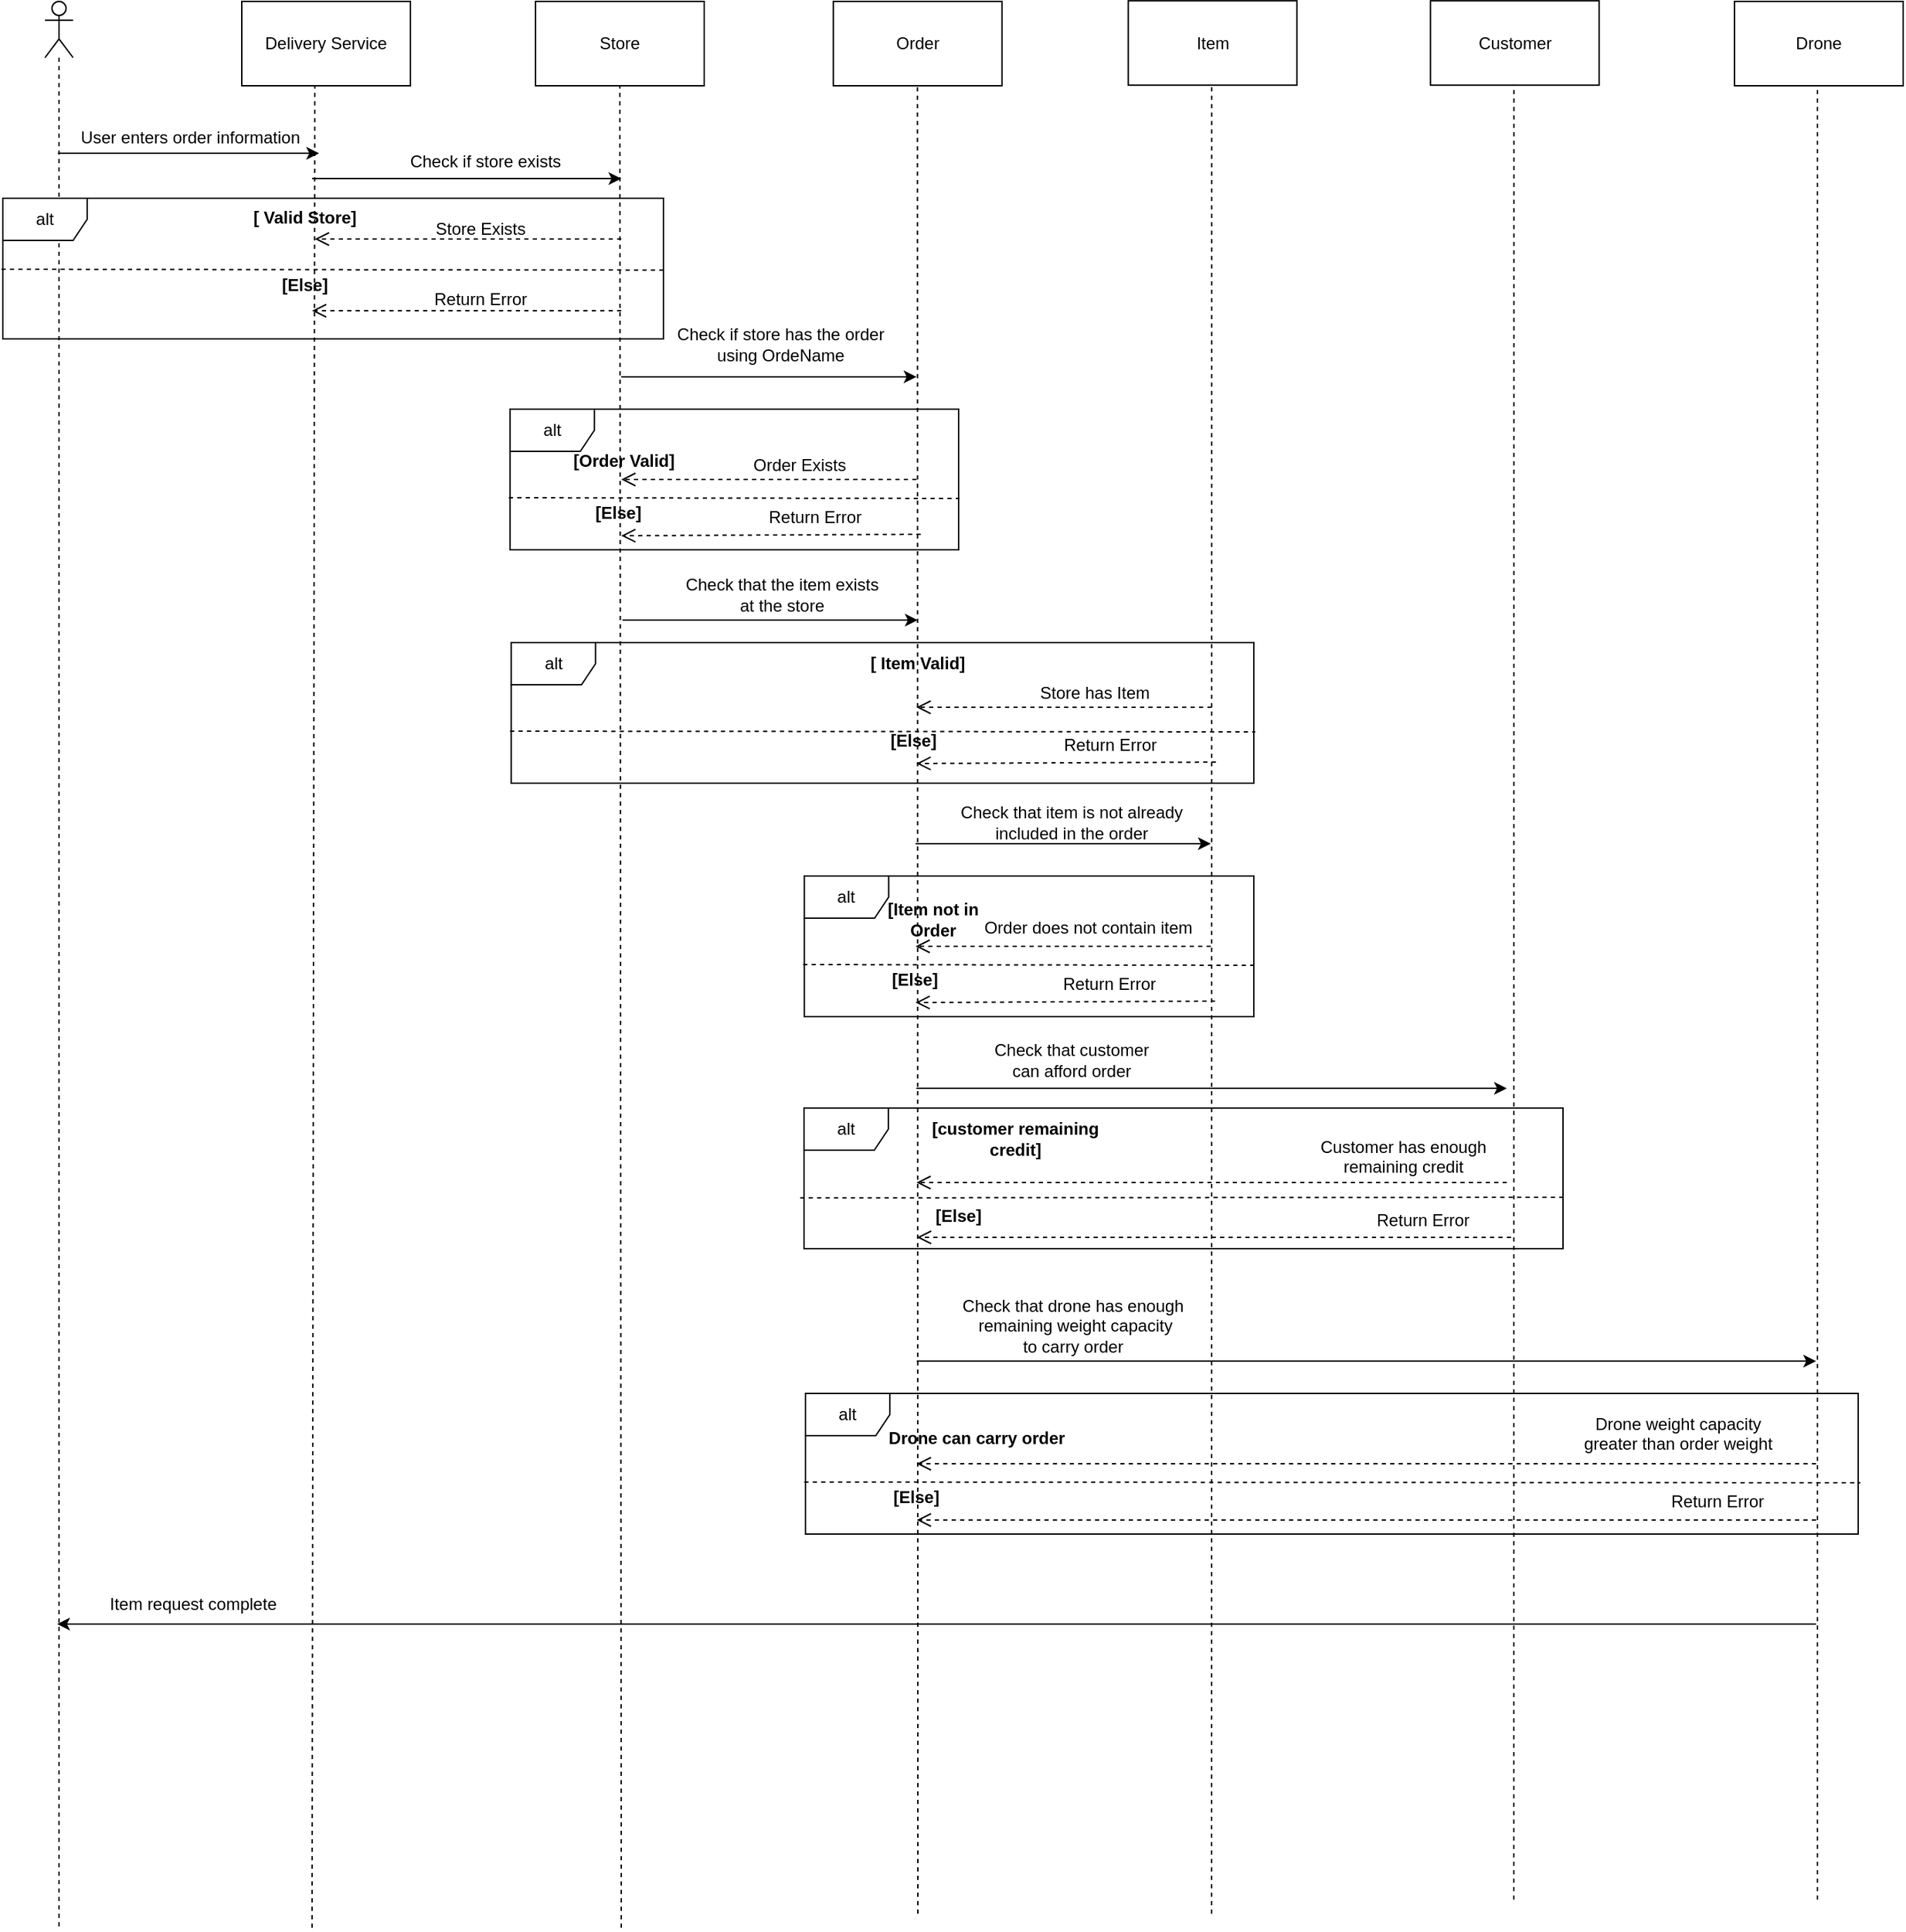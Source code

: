<mxfile version="20.4.1" type="device"><diagram id="RrzMQk9OTCliuZEpM83d" name="Page-1"><mxGraphModel dx="2470" dy="1090" grid="1" gridSize="10" guides="1" tooltips="1" connect="1" arrows="1" fold="1" page="0" pageScale="1" pageWidth="1169" pageHeight="827" math="0" shadow="0"><root><mxCell id="0"/><mxCell id="1" parent="0"/><mxCell id="dsHJB3VrWpbsA3qOWXt5-1" value="Store" style="rounded=0;whiteSpace=wrap;html=1;" parent="1" vertex="1"><mxGeometry x="249" y="160" width="120" height="60" as="geometry"/></mxCell><mxCell id="dsHJB3VrWpbsA3qOWXt5-2" value="Delivery Service" style="rounded=0;whiteSpace=wrap;html=1;" parent="1" vertex="1"><mxGeometry x="40" y="160" width="120" height="60" as="geometry"/></mxCell><mxCell id="dsHJB3VrWpbsA3qOWXt5-3" value="Item" style="rounded=0;whiteSpace=wrap;html=1;" parent="1" vertex="1"><mxGeometry x="670.7" y="159.58" width="120" height="60" as="geometry"/></mxCell><mxCell id="dsHJB3VrWpbsA3qOWXt5-4" value="Customer" style="rounded=0;whiteSpace=wrap;html=1;" parent="1" vertex="1"><mxGeometry x="885.7" y="159.58" width="120" height="60" as="geometry"/></mxCell><mxCell id="dsHJB3VrWpbsA3qOWXt5-5" value="Drone" style="rounded=0;whiteSpace=wrap;html=1;" parent="1" vertex="1"><mxGeometry x="1102" y="160" width="120" height="60" as="geometry"/></mxCell><mxCell id="dsHJB3VrWpbsA3qOWXt5-6" value="" style="shape=umlLifeline;participant=umlActor;perimeter=lifelinePerimeter;whiteSpace=wrap;html=1;container=1;collapsible=0;recursiveResize=0;verticalAlign=top;spacingTop=36;outlineConnect=0;rounded=0;" parent="1" vertex="1"><mxGeometry x="-100" y="160" width="20" height="1370" as="geometry"/></mxCell><mxCell id="dsHJB3VrWpbsA3qOWXt5-7" value="alt" style="shape=umlFrame;whiteSpace=wrap;html=1;rounded=0;" parent="1" vertex="1"><mxGeometry x="-130" y="300" width="470" height="100" as="geometry"/></mxCell><mxCell id="dsHJB3VrWpbsA3qOWXt5-8" value="" style="endArrow=classic;html=1;rounded=0;" parent="1" edge="1"><mxGeometry width="50" height="50" relative="1" as="geometry"><mxPoint x="-90.75" y="268" as="sourcePoint"/><mxPoint x="95.0" y="268" as="targetPoint"/><Array as="points"><mxPoint x="-30" y="268"/></Array></mxGeometry></mxCell><mxCell id="dsHJB3VrWpbsA3qOWXt5-9" value="User enters order information" style="text;html=1;align=center;verticalAlign=middle;resizable=0;points=[];autosize=1;strokeColor=none;fillColor=none;rounded=0;" parent="1" vertex="1"><mxGeometry x="-87" y="242" width="180" height="30" as="geometry"/></mxCell><mxCell id="dsHJB3VrWpbsA3qOWXt5-10" value="" style="endArrow=classic;html=1;rounded=0;" parent="1" edge="1"><mxGeometry width="50" height="50" relative="1" as="geometry"><mxPoint x="90" y="286" as="sourcePoint"/><mxPoint x="310" y="286" as="targetPoint"/></mxGeometry></mxCell><mxCell id="dsHJB3VrWpbsA3qOWXt5-11" value="Check if store exists" style="text;html=1;align=center;verticalAlign=middle;resizable=0;points=[];autosize=1;strokeColor=none;fillColor=none;rounded=0;" parent="1" vertex="1"><mxGeometry x="148" y="259" width="130" height="30" as="geometry"/></mxCell><mxCell id="dsHJB3VrWpbsA3qOWXt5-12" value="" style="endArrow=none;dashed=1;html=1;rounded=0;entryX=0.433;entryY=0.993;entryDx=0;entryDy=0;entryPerimeter=0;" parent="1" target="dsHJB3VrWpbsA3qOWXt5-2" edge="1"><mxGeometry width="50" height="50" relative="1" as="geometry"><mxPoint x="90" y="1530" as="sourcePoint"/><mxPoint x="600" y="360" as="targetPoint"/></mxGeometry></mxCell><mxCell id="dsHJB3VrWpbsA3qOWXt5-13" value="" style="endArrow=none;dashed=1;html=1;rounded=0;entryX=0.433;entryY=0.993;entryDx=0;entryDy=0;entryPerimeter=0;" parent="1" edge="1"><mxGeometry width="50" height="50" relative="1" as="geometry"><mxPoint x="730" y="1520" as="sourcePoint"/><mxPoint x="730.08" y="219.58" as="targetPoint"/></mxGeometry></mxCell><mxCell id="dsHJB3VrWpbsA3qOWXt5-14" value="" style="endArrow=none;dashed=1;html=1;rounded=0;entryX=0.433;entryY=0.993;entryDx=0;entryDy=0;entryPerimeter=0;" parent="1" edge="1"><mxGeometry width="50" height="50" relative="1" as="geometry"><mxPoint x="945" y="1510" as="sourcePoint"/><mxPoint x="945.08" y="219.16" as="targetPoint"/></mxGeometry></mxCell><mxCell id="dsHJB3VrWpbsA3qOWXt5-15" value="" style="endArrow=none;dashed=1;html=1;rounded=0;" parent="1" edge="1"><mxGeometry width="50" height="50" relative="1" as="geometry"><mxPoint x="1161" y="1510" as="sourcePoint"/><mxPoint x="1161" y="220" as="targetPoint"/></mxGeometry></mxCell><mxCell id="dsHJB3VrWpbsA3qOWXt5-16" value="" style="endArrow=none;dashed=1;html=1;rounded=0;entryX=0.433;entryY=0.993;entryDx=0;entryDy=0;entryPerimeter=0;" parent="1" edge="1"><mxGeometry width="50" height="50" relative="1" as="geometry"><mxPoint x="310" y="1530" as="sourcePoint"/><mxPoint x="309" y="220" as="targetPoint"/></mxGeometry></mxCell><mxCell id="dsHJB3VrWpbsA3qOWXt5-17" value="&lt;b&gt;[ Valid Store]&lt;/b&gt;" style="text;html=1;strokeColor=none;fillColor=none;align=center;verticalAlign=middle;whiteSpace=wrap;rounded=0;" parent="1" vertex="1"><mxGeometry x="40" y="299" width="90" height="30" as="geometry"/></mxCell><mxCell id="dsHJB3VrWpbsA3qOWXt5-18" value="[Else]" style="text;html=1;strokeColor=none;fillColor=none;align=center;verticalAlign=middle;whiteSpace=wrap;rounded=0;fontStyle=1;" parent="1" vertex="1"><mxGeometry x="55" y="347" width="60" height="30" as="geometry"/></mxCell><mxCell id="dsHJB3VrWpbsA3qOWXt5-19" value="" style="endArrow=none;dashed=1;html=1;rounded=0;exitX=-0.002;exitY=0.505;exitDx=0;exitDy=0;exitPerimeter=0;entryX=0.999;entryY=0.511;entryDx=0;entryDy=0;entryPerimeter=0;" parent="1" source="dsHJB3VrWpbsA3qOWXt5-7" target="dsHJB3VrWpbsA3qOWXt5-7" edge="1"><mxGeometry width="50" height="50" relative="1" as="geometry"><mxPoint x="-130" y="375" as="sourcePoint"/><mxPoint x="350" y="351" as="targetPoint"/></mxGeometry></mxCell><mxCell id="dsHJB3VrWpbsA3qOWXt5-20" value="" style="html=1;verticalAlign=bottom;endArrow=open;dashed=1;endSize=8;rounded=0;" parent="1" edge="1"><mxGeometry relative="1" as="geometry"><mxPoint x="310" y="380" as="sourcePoint"/><mxPoint x="90" y="380" as="targetPoint"/></mxGeometry></mxCell><mxCell id="dsHJB3VrWpbsA3qOWXt5-21" value="Return Error" style="text;align=center;fontStyle=0;verticalAlign=middle;spacingLeft=3;spacingRight=3;strokeColor=none;rotatable=0;points=[[0,0.5],[1,0.5]];portConstraint=eastwest;rounded=0;" parent="1" vertex="1"><mxGeometry x="170" y="358" width="80" height="26" as="geometry"/></mxCell><mxCell id="dsHJB3VrWpbsA3qOWXt5-22" value="" style="html=1;verticalAlign=bottom;endArrow=open;dashed=1;endSize=8;rounded=0;" parent="1" edge="1"><mxGeometry relative="1" as="geometry"><mxPoint x="310" y="329" as="sourcePoint"/><mxPoint x="92" y="329" as="targetPoint"/></mxGeometry></mxCell><mxCell id="dsHJB3VrWpbsA3qOWXt5-23" value="Store Exists" style="text;align=center;fontStyle=0;verticalAlign=middle;spacingLeft=3;spacingRight=3;strokeColor=none;rotatable=0;points=[[0,0.5],[1,0.5]];portConstraint=eastwest;rounded=0;" parent="1" vertex="1"><mxGeometry x="170" y="308" width="80" height="26" as="geometry"/></mxCell><mxCell id="dsHJB3VrWpbsA3qOWXt5-54" value="" style="endArrow=none;dashed=1;html=1;rounded=0;entryX=0.433;entryY=0.993;entryDx=0;entryDy=0;entryPerimeter=0;" parent="1" edge="1"><mxGeometry width="50" height="50" relative="1" as="geometry"><mxPoint x="521" y="1520" as="sourcePoint"/><mxPoint x="520.7" y="214.29" as="targetPoint"/></mxGeometry></mxCell><mxCell id="dsHJB3VrWpbsA3qOWXt5-55" value="Order" style="rounded=0;whiteSpace=wrap;html=1;" parent="1" vertex="1"><mxGeometry x="460.85" y="160" width="120" height="60" as="geometry"/></mxCell><mxCell id="CzWyegDwwO0FUd5Y9Xh--1" value="alt" style="shape=umlFrame;whiteSpace=wrap;html=1;rounded=0;" parent="1" vertex="1"><mxGeometry x="230.85" y="450" width="319.15" height="100" as="geometry"/></mxCell><mxCell id="CzWyegDwwO0FUd5Y9Xh--2" value="" style="endArrow=classic;html=1;rounded=0;" parent="1" edge="1"><mxGeometry width="50" height="50" relative="1" as="geometry"><mxPoint x="310" y="427" as="sourcePoint"/><mxPoint x="520" y="427" as="targetPoint"/></mxGeometry></mxCell><mxCell id="CzWyegDwwO0FUd5Y9Xh--3" value="Check if store has the order &lt;br&gt;using OrdeName" style="text;html=1;align=center;verticalAlign=middle;resizable=0;points=[];autosize=1;strokeColor=none;fillColor=none;rounded=0;" parent="1" vertex="1"><mxGeometry x="338" y="384" width="170" height="40" as="geometry"/></mxCell><mxCell id="CzWyegDwwO0FUd5Y9Xh--10" value="&lt;b&gt;[Order Valid]&lt;/b&gt;" style="text;html=1;strokeColor=none;fillColor=none;align=center;verticalAlign=middle;whiteSpace=wrap;rounded=0;" parent="1" vertex="1"><mxGeometry x="264" y="472" width="96" height="30" as="geometry"/></mxCell><mxCell id="CzWyegDwwO0FUd5Y9Xh--11" value="[Else]" style="text;html=1;strokeColor=none;fillColor=none;align=center;verticalAlign=middle;whiteSpace=wrap;rounded=0;fontStyle=1;" parent="1" vertex="1"><mxGeometry x="278" y="509" width="60" height="30" as="geometry"/></mxCell><mxCell id="CzWyegDwwO0FUd5Y9Xh--12" value="" style="html=1;verticalAlign=bottom;endArrow=open;dashed=1;endSize=8;rounded=0;" parent="1" edge="1"><mxGeometry relative="1" as="geometry"><mxPoint x="523" y="539" as="sourcePoint"/><mxPoint x="310" y="540" as="targetPoint"/></mxGeometry></mxCell><mxCell id="CzWyegDwwO0FUd5Y9Xh--13" value="Return Error" style="text;align=center;fontStyle=0;verticalAlign=middle;spacingLeft=3;spacingRight=3;strokeColor=none;rotatable=0;points=[[0,0.5],[1,0.5]];portConstraint=eastwest;rounded=0;" parent="1" vertex="1"><mxGeometry x="408" y="513" width="80" height="26" as="geometry"/></mxCell><mxCell id="CzWyegDwwO0FUd5Y9Xh--14" value="" style="html=1;verticalAlign=bottom;endArrow=open;dashed=1;endSize=8;rounded=0;" parent="1" edge="1"><mxGeometry relative="1" as="geometry"><mxPoint x="520" y="500" as="sourcePoint"/><mxPoint x="310" y="500" as="targetPoint"/></mxGeometry></mxCell><mxCell id="CzWyegDwwO0FUd5Y9Xh--15" value="Order Exists" style="text;align=center;fontStyle=0;verticalAlign=middle;spacingLeft=3;spacingRight=3;strokeColor=none;rotatable=0;points=[[0,0.5],[1,0.5]];portConstraint=eastwest;rounded=0;" parent="1" vertex="1"><mxGeometry x="397" y="476" width="80" height="26" as="geometry"/></mxCell><mxCell id="CzWyegDwwO0FUd5Y9Xh--16" value="" style="endArrow=none;dashed=1;html=1;rounded=0;exitX=-0.002;exitY=0.505;exitDx=0;exitDy=0;exitPerimeter=0;entryX=1.002;entryY=0.635;entryDx=0;entryDy=0;entryPerimeter=0;" parent="1" target="CzWyegDwwO0FUd5Y9Xh--1" edge="1"><mxGeometry width="50" height="50" relative="1" as="geometry"><mxPoint x="230.0" y="513" as="sourcePoint"/><mxPoint x="710.96" y="513.5" as="targetPoint"/></mxGeometry></mxCell><mxCell id="CzWyegDwwO0FUd5Y9Xh--20" value="alt" style="shape=umlFrame;whiteSpace=wrap;html=1;rounded=0;" parent="1" vertex="1"><mxGeometry x="231.7" y="616" width="528.3" height="100" as="geometry"/></mxCell><mxCell id="CzWyegDwwO0FUd5Y9Xh--21" value="" style="endArrow=classic;html=1;rounded=0;" parent="1" edge="1"><mxGeometry width="50" height="50" relative="1" as="geometry"><mxPoint x="310.85" y="600.0" as="sourcePoint"/><mxPoint x="520.85" y="600.0" as="targetPoint"/></mxGeometry></mxCell><mxCell id="CzWyegDwwO0FUd5Y9Xh--22" value="Check that the item exists &lt;br&gt;at the store" style="text;html=1;align=center;verticalAlign=middle;resizable=0;points=[];autosize=1;strokeColor=none;fillColor=none;rounded=0;" parent="1" vertex="1"><mxGeometry x="343.85" y="562" width="160" height="40" as="geometry"/></mxCell><mxCell id="CzWyegDwwO0FUd5Y9Xh--23" value="&lt;b&gt;[ Item Valid]&lt;/b&gt;" style="text;html=1;strokeColor=none;fillColor=none;align=center;verticalAlign=middle;whiteSpace=wrap;rounded=0;" parent="1" vertex="1"><mxGeometry x="472.85" y="616" width="96" height="30" as="geometry"/></mxCell><mxCell id="CzWyegDwwO0FUd5Y9Xh--24" value="[Else]" style="text;html=1;strokeColor=none;fillColor=none;align=center;verticalAlign=middle;whiteSpace=wrap;rounded=0;fontStyle=1;" parent="1" vertex="1"><mxGeometry x="488" y="671" width="60" height="30" as="geometry"/></mxCell><mxCell id="CzWyegDwwO0FUd5Y9Xh--25" value="" style="html=1;verticalAlign=bottom;endArrow=open;dashed=1;endSize=8;rounded=0;" parent="1" edge="1"><mxGeometry relative="1" as="geometry"><mxPoint x="733.0" y="701" as="sourcePoint"/><mxPoint x="520" y="702" as="targetPoint"/></mxGeometry></mxCell><mxCell id="CzWyegDwwO0FUd5Y9Xh--26" value="Return Error" style="text;align=center;fontStyle=0;verticalAlign=middle;spacingLeft=3;spacingRight=3;strokeColor=none;rotatable=0;points=[[0,0.5],[1,0.5]];portConstraint=eastwest;rounded=0;" parent="1" vertex="1"><mxGeometry x="618" y="675" width="80" height="26" as="geometry"/></mxCell><mxCell id="CzWyegDwwO0FUd5Y9Xh--27" value="" style="html=1;verticalAlign=bottom;endArrow=open;dashed=1;endSize=8;rounded=0;" parent="1" edge="1"><mxGeometry relative="1" as="geometry"><mxPoint x="730" y="662" as="sourcePoint"/><mxPoint x="520" y="662" as="targetPoint"/></mxGeometry></mxCell><mxCell id="CzWyegDwwO0FUd5Y9Xh--28" value="Store has Item" style="text;align=center;fontStyle=0;verticalAlign=middle;spacingLeft=3;spacingRight=3;strokeColor=none;rotatable=0;points=[[0,0.5],[1,0.5]];portConstraint=eastwest;rounded=0;" parent="1" vertex="1"><mxGeometry x="607" y="638" width="80" height="26" as="geometry"/></mxCell><mxCell id="CzWyegDwwO0FUd5Y9Xh--29" value="" style="endArrow=none;dashed=1;html=1;rounded=0;exitX=-0.002;exitY=0.505;exitDx=0;exitDy=0;exitPerimeter=0;entryX=1.002;entryY=0.635;entryDx=0;entryDy=0;entryPerimeter=0;" parent="1" target="CzWyegDwwO0FUd5Y9Xh--20" edge="1"><mxGeometry width="50" height="50" relative="1" as="geometry"><mxPoint x="230.85" y="679" as="sourcePoint"/><mxPoint x="711.81" y="679.5" as="targetPoint"/></mxGeometry></mxCell><mxCell id="CzWyegDwwO0FUd5Y9Xh--30" value="alt" style="shape=umlFrame;whiteSpace=wrap;html=1;rounded=0;" parent="1" vertex="1"><mxGeometry x="440.23" y="782" width="319.77" height="100" as="geometry"/></mxCell><mxCell id="CzWyegDwwO0FUd5Y9Xh--31" value="" style="endArrow=classic;html=1;rounded=0;" parent="1" edge="1"><mxGeometry width="50" height="50" relative="1" as="geometry"><mxPoint x="519.38" y="759.0" as="sourcePoint"/><mxPoint x="729.38" y="759.0" as="targetPoint"/></mxGeometry></mxCell><mxCell id="CzWyegDwwO0FUd5Y9Xh--32" value="Check that item is not already&lt;br&gt;included in the order" style="text;html=1;align=center;verticalAlign=middle;resizable=0;points=[];autosize=1;strokeColor=none;fillColor=none;rounded=0;" parent="1" vertex="1"><mxGeometry x="540.38" y="724" width="180" height="40" as="geometry"/></mxCell><mxCell id="CzWyegDwwO0FUd5Y9Xh--33" value="&lt;b&gt;[Item not in Order&lt;/b&gt;" style="text;html=1;strokeColor=none;fillColor=none;align=center;verticalAlign=middle;whiteSpace=wrap;rounded=0;" parent="1" vertex="1"><mxGeometry x="484.38" y="798" width="96" height="30" as="geometry"/></mxCell><mxCell id="CzWyegDwwO0FUd5Y9Xh--34" value="[Else]" style="text;html=1;strokeColor=none;fillColor=none;align=center;verticalAlign=middle;whiteSpace=wrap;rounded=0;fontStyle=1;" parent="1" vertex="1"><mxGeometry x="489.38" y="841" width="60" height="30" as="geometry"/></mxCell><mxCell id="CzWyegDwwO0FUd5Y9Xh--35" value="" style="html=1;verticalAlign=bottom;endArrow=open;dashed=1;endSize=8;rounded=0;" parent="1" edge="1"><mxGeometry relative="1" as="geometry"><mxPoint x="732.38" y="871" as="sourcePoint"/><mxPoint x="519.38" y="872" as="targetPoint"/></mxGeometry></mxCell><mxCell id="CzWyegDwwO0FUd5Y9Xh--36" value="Return Error" style="text;align=center;fontStyle=0;verticalAlign=middle;spacingLeft=3;spacingRight=3;strokeColor=none;rotatable=0;points=[[0,0.5],[1,0.5]];portConstraint=eastwest;rounded=0;" parent="1" vertex="1"><mxGeometry x="617.38" y="845" width="80" height="26" as="geometry"/></mxCell><mxCell id="CzWyegDwwO0FUd5Y9Xh--37" value="" style="html=1;verticalAlign=bottom;endArrow=open;dashed=1;endSize=8;rounded=0;" parent="1" edge="1"><mxGeometry relative="1" as="geometry"><mxPoint x="729.38" y="832" as="sourcePoint"/><mxPoint x="519.38" y="832" as="targetPoint"/></mxGeometry></mxCell><mxCell id="CzWyegDwwO0FUd5Y9Xh--38" value="Order does not contain item" style="text;align=center;fontStyle=0;verticalAlign=middle;spacingLeft=3;spacingRight=3;strokeColor=none;rotatable=0;points=[[0,0.5],[1,0.5]];portConstraint=eastwest;rounded=0;" parent="1" vertex="1"><mxGeometry x="602.38" y="805" width="80" height="26" as="geometry"/></mxCell><mxCell id="CzWyegDwwO0FUd5Y9Xh--39" value="" style="endArrow=none;dashed=1;html=1;rounded=0;exitX=-0.002;exitY=0.505;exitDx=0;exitDy=0;exitPerimeter=0;entryX=1.002;entryY=0.635;entryDx=0;entryDy=0;entryPerimeter=0;" parent="1" target="CzWyegDwwO0FUd5Y9Xh--30" edge="1"><mxGeometry width="50" height="50" relative="1" as="geometry"><mxPoint x="439.38" y="845" as="sourcePoint"/><mxPoint x="920.34" y="845.5" as="targetPoint"/></mxGeometry></mxCell><mxCell id="CzWyegDwwO0FUd5Y9Xh--45" value="alt" style="shape=umlFrame;whiteSpace=wrap;html=1;rounded=0;" parent="1" vertex="1"><mxGeometry x="440" y="947" width="540" height="100" as="geometry"/></mxCell><mxCell id="CzWyegDwwO0FUd5Y9Xh--46" value="" style="endArrow=classic;html=1;rounded=0;" parent="1" edge="1"><mxGeometry width="50" height="50" relative="1" as="geometry"><mxPoint x="520" y="933" as="sourcePoint"/><mxPoint x="940" y="933" as="targetPoint"/></mxGeometry></mxCell><mxCell id="CzWyegDwwO0FUd5Y9Xh--47" value="Check that customer &lt;br&gt;can afford order" style="text;html=1;align=center;verticalAlign=middle;resizable=0;points=[];autosize=1;strokeColor=none;fillColor=none;rounded=0;" parent="1" vertex="1"><mxGeometry x="565.38" y="893" width="130" height="40" as="geometry"/></mxCell><mxCell id="CzWyegDwwO0FUd5Y9Xh--48" value="&lt;b&gt;[customer remaining credit]&lt;/b&gt;" style="text;html=1;strokeColor=none;fillColor=none;align=center;verticalAlign=middle;whiteSpace=wrap;rounded=0;" parent="1" vertex="1"><mxGeometry x="530" y="954" width="121.38" height="30" as="geometry"/></mxCell><mxCell id="CzWyegDwwO0FUd5Y9Xh--49" value="[Else]" style="text;html=1;strokeColor=none;fillColor=none;align=center;verticalAlign=middle;whiteSpace=wrap;rounded=0;fontStyle=1;" parent="1" vertex="1"><mxGeometry x="520.38" y="1009" width="60" height="30" as="geometry"/></mxCell><mxCell id="CzWyegDwwO0FUd5Y9Xh--50" value="" style="html=1;verticalAlign=bottom;endArrow=open;dashed=1;endSize=8;rounded=0;entryX=0;entryY=1;entryDx=0;entryDy=0;" parent="1" target="CzWyegDwwO0FUd5Y9Xh--49" edge="1"><mxGeometry relative="1" as="geometry"><mxPoint x="943.0" y="1039.0" as="sourcePoint"/><mxPoint x="730" y="1040" as="targetPoint"/></mxGeometry></mxCell><mxCell id="CzWyegDwwO0FUd5Y9Xh--51" value="Return Error" style="text;align=center;fontStyle=0;verticalAlign=middle;spacingLeft=3;spacingRight=3;strokeColor=none;rotatable=0;points=[[0,0.5],[1,0.5]];portConstraint=eastwest;rounded=0;" parent="1" vertex="1"><mxGeometry x="840.53" y="1013" width="80" height="26" as="geometry"/></mxCell><mxCell id="CzWyegDwwO0FUd5Y9Xh--52" value="" style="html=1;verticalAlign=bottom;endArrow=open;dashed=1;endSize=8;rounded=0;" parent="1" edge="1"><mxGeometry relative="1" as="geometry"><mxPoint x="940" y="1000" as="sourcePoint"/><mxPoint x="520" y="1000" as="targetPoint"/></mxGeometry></mxCell><mxCell id="CzWyegDwwO0FUd5Y9Xh--53" value="Customer has enough &#10;remaining credit" style="text;align=center;fontStyle=0;verticalAlign=middle;spacingLeft=3;spacingRight=3;strokeColor=none;rotatable=0;points=[[0,0.5],[1,0.5]];portConstraint=eastwest;rounded=0;" parent="1" vertex="1"><mxGeometry x="826.53" y="968" width="80" height="26" as="geometry"/></mxCell><mxCell id="CzWyegDwwO0FUd5Y9Xh--54" value="" style="endArrow=none;dashed=1;html=1;rounded=0;exitX=-0.005;exitY=0.639;exitDx=0;exitDy=0;exitPerimeter=0;entryX=1.002;entryY=0.635;entryDx=0;entryDy=0;entryPerimeter=0;" parent="1" source="CzWyegDwwO0FUd5Y9Xh--45" target="CzWyegDwwO0FUd5Y9Xh--45" edge="1"><mxGeometry width="50" height="50" relative="1" as="geometry"><mxPoint x="231.7" y="1047" as="sourcePoint"/><mxPoint x="712.66" y="1047.5" as="targetPoint"/></mxGeometry></mxCell><mxCell id="CzWyegDwwO0FUd5Y9Xh--55" value="alt" style="shape=umlFrame;whiteSpace=wrap;html=1;rounded=0;" parent="1" vertex="1"><mxGeometry x="441.08" y="1150" width="748.92" height="100" as="geometry"/></mxCell><mxCell id="CzWyegDwwO0FUd5Y9Xh--56" value="" style="endArrow=classic;html=1;rounded=0;" parent="1" edge="1"><mxGeometry width="50" height="50" relative="1" as="geometry"><mxPoint x="520.23" y="1127.0" as="sourcePoint"/><mxPoint x="1160" y="1127" as="targetPoint"/></mxGeometry></mxCell><mxCell id="CzWyegDwwO0FUd5Y9Xh--57" value="Check that drone has enough&lt;br&gt;&amp;nbsp;remaining weight capacity&lt;br&gt;to carry order" style="text;html=1;align=center;verticalAlign=middle;resizable=0;points=[];autosize=1;strokeColor=none;fillColor=none;rounded=0;" parent="1" vertex="1"><mxGeometry x="541.23" y="1072" width="180" height="60" as="geometry"/></mxCell><mxCell id="CzWyegDwwO0FUd5Y9Xh--58" value="&lt;b&gt;Drone can carry order&lt;/b&gt;" style="text;html=1;strokeColor=none;fillColor=none;align=center;verticalAlign=middle;whiteSpace=wrap;rounded=0;" parent="1" vertex="1"><mxGeometry x="486.23" y="1167" width="153.77" height="30" as="geometry"/></mxCell><mxCell id="CzWyegDwwO0FUd5Y9Xh--59" value="[Else]" style="text;html=1;strokeColor=none;fillColor=none;align=center;verticalAlign=middle;whiteSpace=wrap;rounded=0;fontStyle=1;" parent="1" vertex="1"><mxGeometry x="490.23" y="1209" width="60" height="30" as="geometry"/></mxCell><mxCell id="CzWyegDwwO0FUd5Y9Xh--60" value="" style="html=1;verticalAlign=bottom;endArrow=open;dashed=1;endSize=8;rounded=0;exitX=0.96;exitY=0.9;exitDx=0;exitDy=0;exitPerimeter=0;" parent="1" source="CzWyegDwwO0FUd5Y9Xh--55" edge="1"><mxGeometry relative="1" as="geometry"><mxPoint x="733.23" y="1239.0" as="sourcePoint"/><mxPoint x="520.23" y="1240" as="targetPoint"/></mxGeometry></mxCell><mxCell id="CzWyegDwwO0FUd5Y9Xh--61" value="Return Error" style="text;align=center;fontStyle=0;verticalAlign=middle;spacingLeft=3;spacingRight=3;strokeColor=none;rotatable=0;points=[[0,0.5],[1,0.5]];portConstraint=eastwest;rounded=0;" parent="1" vertex="1"><mxGeometry x="1050" y="1213" width="80" height="26" as="geometry"/></mxCell><mxCell id="CzWyegDwwO0FUd5Y9Xh--62" value="" style="html=1;verticalAlign=bottom;endArrow=open;dashed=1;endSize=8;rounded=0;exitX=0.96;exitY=0.5;exitDx=0;exitDy=0;exitPerimeter=0;" parent="1" source="CzWyegDwwO0FUd5Y9Xh--55" edge="1"><mxGeometry relative="1" as="geometry"><mxPoint x="730.23" y="1200" as="sourcePoint"/><mxPoint x="520.23" y="1200" as="targetPoint"/></mxGeometry></mxCell><mxCell id="CzWyegDwwO0FUd5Y9Xh--63" value="Drone weight capacity &#10;greater than order weight" style="text;align=center;fontStyle=0;verticalAlign=middle;spacingLeft=3;spacingRight=3;strokeColor=none;rotatable=0;points=[[0,0.5],[1,0.5]];portConstraint=eastwest;rounded=0;" parent="1" vertex="1"><mxGeometry x="1022" y="1165" width="80" height="26" as="geometry"/></mxCell><mxCell id="CzWyegDwwO0FUd5Y9Xh--64" value="" style="endArrow=none;dashed=1;html=1;rounded=0;exitX=-0.002;exitY=0.505;exitDx=0;exitDy=0;exitPerimeter=0;entryX=1.002;entryY=0.635;entryDx=0;entryDy=0;entryPerimeter=0;" parent="1" target="CzWyegDwwO0FUd5Y9Xh--55" edge="1"><mxGeometry width="50" height="50" relative="1" as="geometry"><mxPoint x="440.23" y="1213" as="sourcePoint"/><mxPoint x="921.19" y="1213.5" as="targetPoint"/></mxGeometry></mxCell><mxCell id="CzWyegDwwO0FUd5Y9Xh--65" value="" style="endArrow=classic;html=1;rounded=0;" parent="1" edge="1"><mxGeometry width="50" height="50" relative="1" as="geometry"><mxPoint x="1160" y="1314" as="sourcePoint"/><mxPoint x="-91.318" y="1314" as="targetPoint"/></mxGeometry></mxCell><mxCell id="Qr31zJKXi_brB600baUQ-2" value="Item request complete" style="text;html=1;align=center;verticalAlign=middle;resizable=0;points=[];autosize=1;strokeColor=none;fillColor=none;" vertex="1" parent="1"><mxGeometry x="-65" y="1285" width="140" height="30" as="geometry"/></mxCell></root></mxGraphModel></diagram></mxfile>